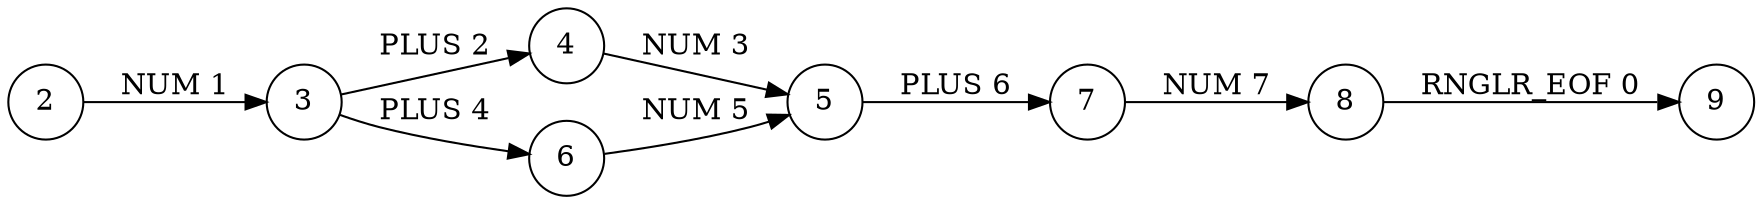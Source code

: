 digraph g
{
rankdir=LR
node [shape=circle]
2 -> 3 [label="NUM 1"]
3 -> 4 [label="PLUS 2"]
4 -> 5 [label="NUM 3"]
3 -> 6 [label="PLUS 4"]
6 -> 5 [label="NUM 5"]
5 -> 7 [label="PLUS 6"]
7 -> 8 [label="NUM 7"]
8 -> 9 [label="RNGLR_EOF 0"]
}
